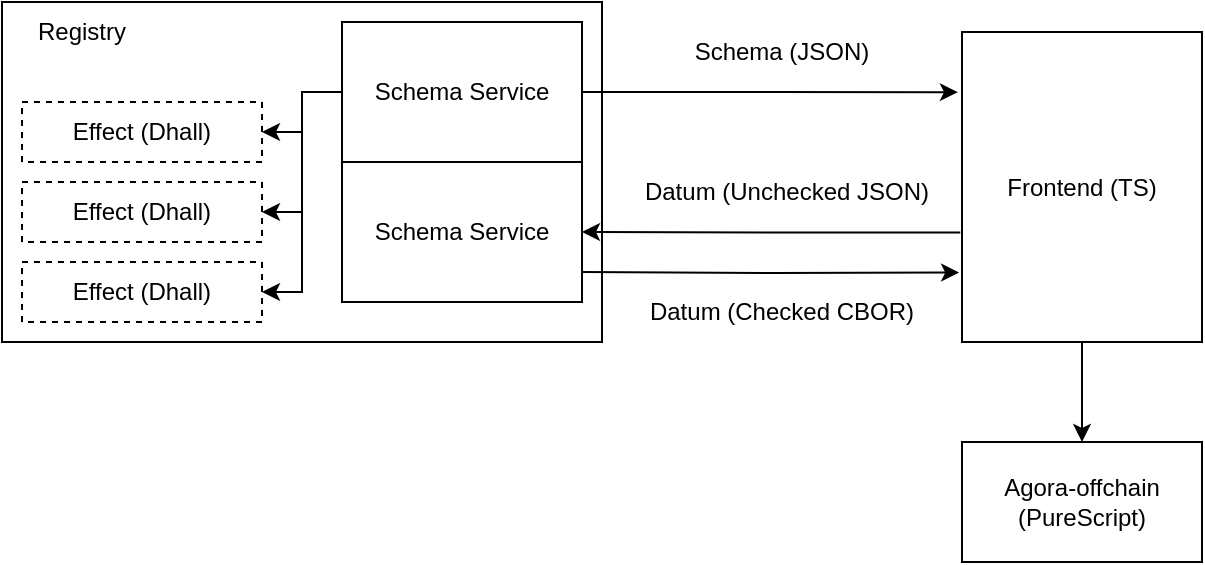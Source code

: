 <mxfile version="20.3.7" type="github"><diagram id="s_ju1dGYFxVS3XUgCXSB" name="Page-1"><mxGraphModel dx="1006" dy="541" grid="1" gridSize="10" guides="1" tooltips="1" connect="1" arrows="1" fold="1" page="1" pageScale="1" pageWidth="827" pageHeight="1169" math="0" shadow="0"><root><mxCell id="0"/><mxCell id="1" parent="0"/><mxCell id="z3gYiF3YfrRQkaWlWqGN-1" value="" style="rounded=0;whiteSpace=wrap;html=1;fillColor=none;" vertex="1" parent="1"><mxGeometry x="80" y="230" width="300" height="170" as="geometry"/></mxCell><mxCell id="z3gYiF3YfrRQkaWlWqGN-27" style="edgeStyle=orthogonalEdgeStyle;rounded=0;orthogonalLoop=1;jettySize=auto;html=1;exitX=-0.007;exitY=0.647;exitDx=0;exitDy=0;exitPerimeter=0;" edge="1" parent="1" source="z3gYiF3YfrRQkaWlWqGN-3" target="z3gYiF3YfrRQkaWlWqGN-22"><mxGeometry relative="1" as="geometry"/></mxCell><mxCell id="z3gYiF3YfrRQkaWlWqGN-29" style="edgeStyle=orthogonalEdgeStyle;rounded=0;orthogonalLoop=1;jettySize=auto;html=1;exitX=0.5;exitY=1;exitDx=0;exitDy=0;" edge="1" parent="1" source="z3gYiF3YfrRQkaWlWqGN-3" target="z3gYiF3YfrRQkaWlWqGN-11"><mxGeometry relative="1" as="geometry"/></mxCell><mxCell id="z3gYiF3YfrRQkaWlWqGN-3" value="Frontend (TS)" style="rounded=0;whiteSpace=wrap;html=1;" vertex="1" parent="1"><mxGeometry x="560" y="245" width="120" height="155" as="geometry"/></mxCell><mxCell id="z3gYiF3YfrRQkaWlWqGN-5" value="Schema (JSON)" style="text;html=1;strokeColor=none;fillColor=none;align=center;verticalAlign=middle;whiteSpace=wrap;rounded=0;" vertex="1" parent="1"><mxGeometry x="400" y="240" width="140" height="30" as="geometry"/></mxCell><mxCell id="z3gYiF3YfrRQkaWlWqGN-17" style="edgeStyle=orthogonalEdgeStyle;rounded=0;orthogonalLoop=1;jettySize=auto;html=1;exitX=0;exitY=0.5;exitDx=0;exitDy=0;entryX=1;entryY=0.5;entryDx=0;entryDy=0;" edge="1" parent="1" source="z3gYiF3YfrRQkaWlWqGN-6" target="z3gYiF3YfrRQkaWlWqGN-14"><mxGeometry relative="1" as="geometry"/></mxCell><mxCell id="z3gYiF3YfrRQkaWlWqGN-18" style="edgeStyle=orthogonalEdgeStyle;rounded=0;orthogonalLoop=1;jettySize=auto;html=1;exitX=0;exitY=0.5;exitDx=0;exitDy=0;entryX=1;entryY=0.5;entryDx=0;entryDy=0;" edge="1" parent="1" source="z3gYiF3YfrRQkaWlWqGN-6" target="z3gYiF3YfrRQkaWlWqGN-15"><mxGeometry relative="1" as="geometry"/></mxCell><mxCell id="z3gYiF3YfrRQkaWlWqGN-19" style="edgeStyle=orthogonalEdgeStyle;rounded=0;orthogonalLoop=1;jettySize=auto;html=1;exitX=0;exitY=0.5;exitDx=0;exitDy=0;entryX=1;entryY=0.5;entryDx=0;entryDy=0;" edge="1" parent="1" source="z3gYiF3YfrRQkaWlWqGN-6" target="z3gYiF3YfrRQkaWlWqGN-16"><mxGeometry relative="1" as="geometry"/></mxCell><mxCell id="z3gYiF3YfrRQkaWlWqGN-26" style="edgeStyle=orthogonalEdgeStyle;rounded=0;orthogonalLoop=1;jettySize=auto;html=1;exitX=1;exitY=0.5;exitDx=0;exitDy=0;entryX=-0.017;entryY=0.194;entryDx=0;entryDy=0;entryPerimeter=0;" edge="1" parent="1" source="z3gYiF3YfrRQkaWlWqGN-6" target="z3gYiF3YfrRQkaWlWqGN-3"><mxGeometry relative="1" as="geometry"/></mxCell><mxCell id="z3gYiF3YfrRQkaWlWqGN-6" value="Schema Service" style="rounded=0;whiteSpace=wrap;html=1;" vertex="1" parent="1"><mxGeometry x="250" y="240" width="120" height="70" as="geometry"/></mxCell><mxCell id="z3gYiF3YfrRQkaWlWqGN-7" value="Registry" style="text;html=1;strokeColor=none;fillColor=none;align=center;verticalAlign=middle;whiteSpace=wrap;rounded=0;" vertex="1" parent="1"><mxGeometry x="90" y="230" width="60" height="30" as="geometry"/></mxCell><mxCell id="z3gYiF3YfrRQkaWlWqGN-10" value="Datum (Unchecked JSON)" style="text;html=1;strokeColor=none;fillColor=none;align=center;verticalAlign=middle;whiteSpace=wrap;rounded=0;" vertex="1" parent="1"><mxGeometry x="400" y="310" width="145" height="30" as="geometry"/></mxCell><mxCell id="z3gYiF3YfrRQkaWlWqGN-11" value="Agora-offchain (PureScript)" style="rounded=0;whiteSpace=wrap;html=1;" vertex="1" parent="1"><mxGeometry x="560" y="450" width="120" height="60" as="geometry"/></mxCell><mxCell id="z3gYiF3YfrRQkaWlWqGN-14" value="Effect (Dhall)" style="rounded=0;whiteSpace=wrap;html=1;dashed=1;" vertex="1" parent="1"><mxGeometry x="90" y="280" width="120" height="30" as="geometry"/></mxCell><mxCell id="z3gYiF3YfrRQkaWlWqGN-15" value="Effect (Dhall)" style="rounded=0;whiteSpace=wrap;html=1;dashed=1;" vertex="1" parent="1"><mxGeometry x="90" y="320" width="120" height="30" as="geometry"/></mxCell><mxCell id="z3gYiF3YfrRQkaWlWqGN-16" value="Effect (Dhall)" style="rounded=0;whiteSpace=wrap;html=1;dashed=1;" vertex="1" parent="1"><mxGeometry x="90" y="360" width="120" height="30" as="geometry"/></mxCell><mxCell id="z3gYiF3YfrRQkaWlWqGN-28" style="edgeStyle=orthogonalEdgeStyle;rounded=0;orthogonalLoop=1;jettySize=auto;html=1;entryX=-0.012;entryY=0.776;entryDx=0;entryDy=0;entryPerimeter=0;" edge="1" parent="1" target="z3gYiF3YfrRQkaWlWqGN-3"><mxGeometry relative="1" as="geometry"><mxPoint x="370" y="365" as="sourcePoint"/></mxGeometry></mxCell><mxCell id="z3gYiF3YfrRQkaWlWqGN-22" value="Schema Service" style="rounded=0;whiteSpace=wrap;html=1;" vertex="1" parent="1"><mxGeometry x="250" y="310" width="120" height="70" as="geometry"/></mxCell><mxCell id="z3gYiF3YfrRQkaWlWqGN-25" value="Datum (Checked CBOR)" style="text;html=1;strokeColor=none;fillColor=none;align=center;verticalAlign=middle;whiteSpace=wrap;rounded=0;" vertex="1" parent="1"><mxGeometry x="400" y="370" width="140" height="30" as="geometry"/></mxCell></root></mxGraphModel></diagram></mxfile>